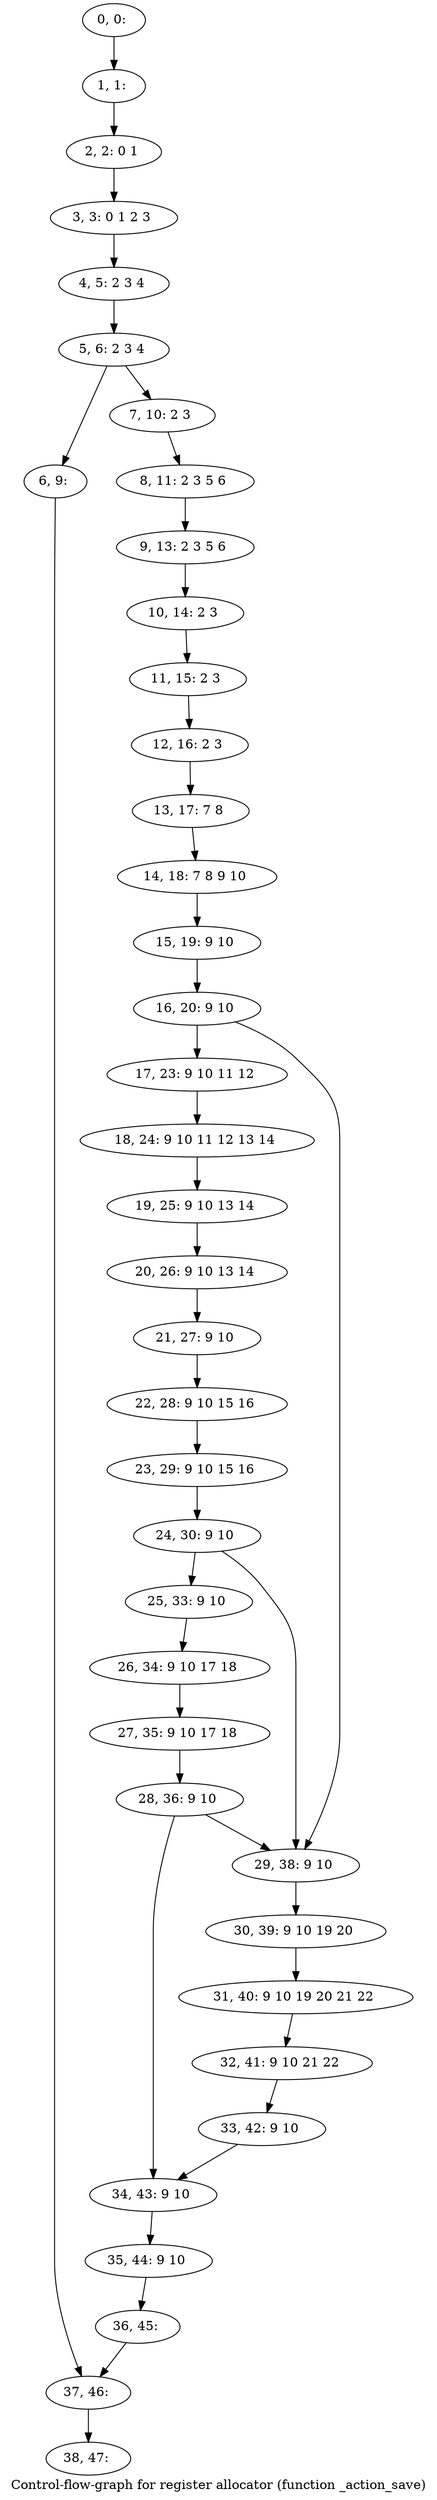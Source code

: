 digraph G {
graph [label="Control-flow-graph for register allocator (function _action_save)"]
0[label="0, 0: "];
1[label="1, 1: "];
2[label="2, 2: 0 1 "];
3[label="3, 3: 0 1 2 3 "];
4[label="4, 5: 2 3 4 "];
5[label="5, 6: 2 3 4 "];
6[label="6, 9: "];
7[label="7, 10: 2 3 "];
8[label="8, 11: 2 3 5 6 "];
9[label="9, 13: 2 3 5 6 "];
10[label="10, 14: 2 3 "];
11[label="11, 15: 2 3 "];
12[label="12, 16: 2 3 "];
13[label="13, 17: 7 8 "];
14[label="14, 18: 7 8 9 10 "];
15[label="15, 19: 9 10 "];
16[label="16, 20: 9 10 "];
17[label="17, 23: 9 10 11 12 "];
18[label="18, 24: 9 10 11 12 13 14 "];
19[label="19, 25: 9 10 13 14 "];
20[label="20, 26: 9 10 13 14 "];
21[label="21, 27: 9 10 "];
22[label="22, 28: 9 10 15 16 "];
23[label="23, 29: 9 10 15 16 "];
24[label="24, 30: 9 10 "];
25[label="25, 33: 9 10 "];
26[label="26, 34: 9 10 17 18 "];
27[label="27, 35: 9 10 17 18 "];
28[label="28, 36: 9 10 "];
29[label="29, 38: 9 10 "];
30[label="30, 39: 9 10 19 20 "];
31[label="31, 40: 9 10 19 20 21 22 "];
32[label="32, 41: 9 10 21 22 "];
33[label="33, 42: 9 10 "];
34[label="34, 43: 9 10 "];
35[label="35, 44: 9 10 "];
36[label="36, 45: "];
37[label="37, 46: "];
38[label="38, 47: "];
0->1 ;
1->2 ;
2->3 ;
3->4 ;
4->5 ;
5->6 ;
5->7 ;
6->37 ;
7->8 ;
8->9 ;
9->10 ;
10->11 ;
11->12 ;
12->13 ;
13->14 ;
14->15 ;
15->16 ;
16->17 ;
16->29 ;
17->18 ;
18->19 ;
19->20 ;
20->21 ;
21->22 ;
22->23 ;
23->24 ;
24->25 ;
24->29 ;
25->26 ;
26->27 ;
27->28 ;
28->29 ;
28->34 ;
29->30 ;
30->31 ;
31->32 ;
32->33 ;
33->34 ;
34->35 ;
35->36 ;
36->37 ;
37->38 ;
}
